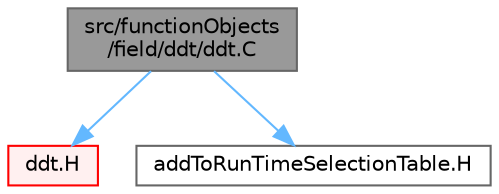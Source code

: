 digraph "src/functionObjects/field/ddt/ddt.C"
{
 // LATEX_PDF_SIZE
  bgcolor="transparent";
  edge [fontname=Helvetica,fontsize=10,labelfontname=Helvetica,labelfontsize=10];
  node [fontname=Helvetica,fontsize=10,shape=box,height=0.2,width=0.4];
  Node1 [id="Node000001",label="src/functionObjects\l/field/ddt/ddt.C",height=0.2,width=0.4,color="gray40", fillcolor="grey60", style="filled", fontcolor="black",tooltip=" "];
  Node1 -> Node2 [id="edge1_Node000001_Node000002",color="steelblue1",style="solid",tooltip=" "];
  Node2 [id="Node000002",label="ddt.H",height=0.2,width=0.4,color="red", fillcolor="#FFF0F0", style="filled",URL="$ddt_8H.html",tooltip=" "];
  Node1 -> Node404 [id="edge2_Node000001_Node000404",color="steelblue1",style="solid",tooltip=" "];
  Node404 [id="Node000404",label="addToRunTimeSelectionTable.H",height=0.2,width=0.4,color="grey40", fillcolor="white", style="filled",URL="$addToRunTimeSelectionTable_8H.html",tooltip="Macros for easy insertion into run-time selection tables."];
}
